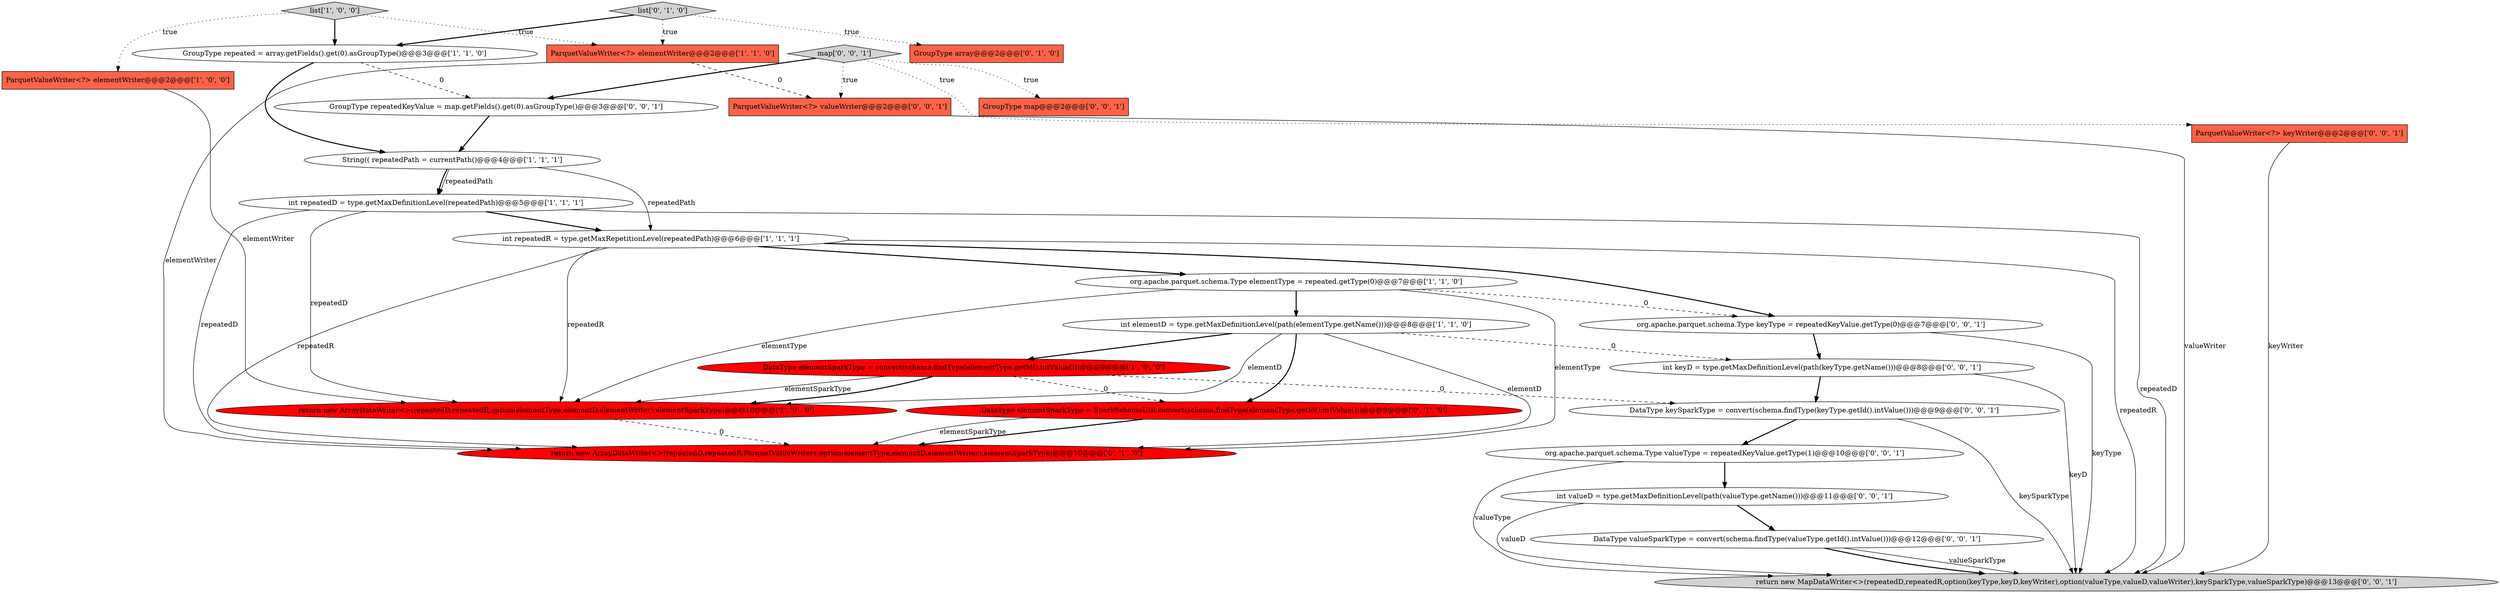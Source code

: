 digraph {
9 [style = filled, label = "int elementD = type.getMaxDefinitionLevel(path(elementType.getName()))@@@8@@@['1', '1', '0']", fillcolor = white, shape = ellipse image = "AAA0AAABBB1BBB"];
3 [style = filled, label = "org.apache.parquet.schema.Type elementType = repeated.getType(0)@@@7@@@['1', '1', '0']", fillcolor = white, shape = ellipse image = "AAA0AAABBB1BBB"];
7 [style = filled, label = "int repeatedR = type.getMaxRepetitionLevel(repeatedPath)@@@6@@@['1', '1', '1']", fillcolor = white, shape = ellipse image = "AAA0AAABBB1BBB"];
19 [style = filled, label = "DataType keySparkType = convert(schema.findType(keyType.getId().intValue()))@@@9@@@['0', '0', '1']", fillcolor = white, shape = ellipse image = "AAA0AAABBB3BBB"];
13 [style = filled, label = "return new ArrayDataWriter<>(repeatedD,repeatedR,ParquetValueWriters.option(elementType,elementD,elementWriter),elementSparkType)@@@10@@@['0', '1', '0']", fillcolor = red, shape = ellipse image = "AAA1AAABBB2BBB"];
23 [style = filled, label = "int valueD = type.getMaxDefinitionLevel(path(valueType.getName()))@@@11@@@['0', '0', '1']", fillcolor = white, shape = ellipse image = "AAA0AAABBB3BBB"];
18 [style = filled, label = "map['0', '0', '1']", fillcolor = lightgray, shape = diamond image = "AAA0AAABBB3BBB"];
0 [style = filled, label = "ParquetValueWriter<?> elementWriter@@@2@@@['1', '0', '0']", fillcolor = tomato, shape = box image = "AAA0AAABBB1BBB"];
16 [style = filled, label = "org.apache.parquet.schema.Type keyType = repeatedKeyValue.getType(0)@@@7@@@['0', '0', '1']", fillcolor = white, shape = ellipse image = "AAA0AAABBB3BBB"];
1 [style = filled, label = "GroupType repeated = array.getFields().get(0).asGroupType()@@@3@@@['1', '1', '0']", fillcolor = white, shape = ellipse image = "AAA0AAABBB1BBB"];
11 [style = filled, label = "GroupType array@@@2@@@['0', '1', '0']", fillcolor = tomato, shape = box image = "AAA0AAABBB2BBB"];
2 [style = filled, label = "int repeatedD = type.getMaxDefinitionLevel(repeatedPath)@@@5@@@['1', '1', '1']", fillcolor = white, shape = ellipse image = "AAA0AAABBB1BBB"];
26 [style = filled, label = "org.apache.parquet.schema.Type valueType = repeatedKeyValue.getType(1)@@@10@@@['0', '0', '1']", fillcolor = white, shape = ellipse image = "AAA0AAABBB3BBB"];
21 [style = filled, label = "return new MapDataWriter<>(repeatedD,repeatedR,option(keyType,keyD,keyWriter),option(valueType,valueD,valueWriter),keySparkType,valueSparkType)@@@13@@@['0', '0', '1']", fillcolor = lightgray, shape = ellipse image = "AAA0AAABBB3BBB"];
17 [style = filled, label = "int keyD = type.getMaxDefinitionLevel(path(keyType.getName()))@@@8@@@['0', '0', '1']", fillcolor = white, shape = ellipse image = "AAA0AAABBB3BBB"];
25 [style = filled, label = "ParquetValueWriter<?> valueWriter@@@2@@@['0', '0', '1']", fillcolor = tomato, shape = box image = "AAA0AAABBB3BBB"];
12 [style = filled, label = "DataType elementSparkType = SparkSchemaUtil.convert(schema.findType(elementType.getId().intValue()))@@@9@@@['0', '1', '0']", fillcolor = red, shape = ellipse image = "AAA1AAABBB2BBB"];
20 [style = filled, label = "GroupType map@@@2@@@['0', '0', '1']", fillcolor = tomato, shape = box image = "AAA0AAABBB3BBB"];
24 [style = filled, label = "GroupType repeatedKeyValue = map.getFields().get(0).asGroupType()@@@3@@@['0', '0', '1']", fillcolor = white, shape = ellipse image = "AAA0AAABBB3BBB"];
4 [style = filled, label = "DataType elementSparkType = convert(schema.findType(elementType.getId().intValue()))@@@9@@@['1', '0', '0']", fillcolor = red, shape = ellipse image = "AAA1AAABBB1BBB"];
8 [style = filled, label = "String(( repeatedPath = currentPath()@@@4@@@['1', '1', '1']", fillcolor = white, shape = ellipse image = "AAA0AAABBB1BBB"];
5 [style = filled, label = "return new ArrayDataWriter<>(repeatedD,repeatedR,option(elementType,elementD,elementWriter),elementSparkType)@@@10@@@['1', '0', '0']", fillcolor = red, shape = ellipse image = "AAA1AAABBB1BBB"];
15 [style = filled, label = "DataType valueSparkType = convert(schema.findType(valueType.getId().intValue()))@@@12@@@['0', '0', '1']", fillcolor = white, shape = ellipse image = "AAA0AAABBB3BBB"];
10 [style = filled, label = "ParquetValueWriter<?> elementWriter@@@2@@@['1', '1', '0']", fillcolor = tomato, shape = box image = "AAA0AAABBB1BBB"];
6 [style = filled, label = "list['1', '0', '0']", fillcolor = lightgray, shape = diamond image = "AAA0AAABBB1BBB"];
14 [style = filled, label = "list['0', '1', '0']", fillcolor = lightgray, shape = diamond image = "AAA0AAABBB2BBB"];
22 [style = filled, label = "ParquetValueWriter<?> keyWriter@@@2@@@['0', '0', '1']", fillcolor = tomato, shape = box image = "AAA0AAABBB3BBB"];
5->13 [style = dashed, label="0"];
15->21 [style = solid, label="valueSparkType"];
0->5 [style = solid, label="elementWriter"];
7->5 [style = solid, label="repeatedR"];
18->24 [style = bold, label=""];
1->8 [style = bold, label=""];
2->21 [style = solid, label="repeatedD"];
8->7 [style = solid, label="repeatedPath"];
18->25 [style = dotted, label="true"];
9->5 [style = solid, label="elementD"];
15->21 [style = bold, label=""];
9->13 [style = solid, label="elementD"];
2->5 [style = solid, label="repeatedD"];
9->4 [style = bold, label=""];
23->15 [style = bold, label=""];
16->21 [style = solid, label="keyType"];
16->17 [style = bold, label=""];
18->20 [style = dotted, label="true"];
22->21 [style = solid, label="keyWriter"];
4->5 [style = solid, label="elementSparkType"];
17->19 [style = bold, label=""];
14->10 [style = dotted, label="true"];
7->3 [style = bold, label=""];
14->1 [style = bold, label=""];
4->12 [style = dashed, label="0"];
2->13 [style = solid, label="repeatedD"];
26->21 [style = solid, label="valueType"];
3->9 [style = bold, label=""];
6->10 [style = dotted, label="true"];
6->1 [style = bold, label=""];
12->13 [style = bold, label=""];
7->21 [style = solid, label="repeatedR"];
19->21 [style = solid, label="keySparkType"];
8->2 [style = bold, label=""];
1->24 [style = dashed, label="0"];
19->26 [style = bold, label=""];
9->17 [style = dashed, label="0"];
26->23 [style = bold, label=""];
7->16 [style = bold, label=""];
7->13 [style = solid, label="repeatedR"];
14->11 [style = dotted, label="true"];
10->13 [style = solid, label="elementWriter"];
4->19 [style = dashed, label="0"];
3->5 [style = solid, label="elementType"];
25->21 [style = solid, label="valueWriter"];
9->12 [style = bold, label=""];
6->0 [style = dotted, label="true"];
2->7 [style = bold, label=""];
24->8 [style = bold, label=""];
3->13 [style = solid, label="elementType"];
12->13 [style = solid, label="elementSparkType"];
17->21 [style = solid, label="keyD"];
8->2 [style = solid, label="repeatedPath"];
4->5 [style = bold, label=""];
10->25 [style = dashed, label="0"];
3->16 [style = dashed, label="0"];
23->21 [style = solid, label="valueD"];
18->22 [style = dotted, label="true"];
}
